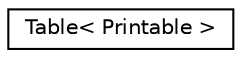 digraph "Graphical Class Hierarchy"
{
  edge [fontname="Helvetica",fontsize="10",labelfontname="Helvetica",labelfontsize="10"];
  node [fontname="Helvetica",fontsize="10",shape=record];
  rankdir="LR";
  Node0 [label="Table\< Printable \>",height=0.2,width=0.4,color="black", fillcolor="white", style="filled",URL="$classTable.html"];
}
